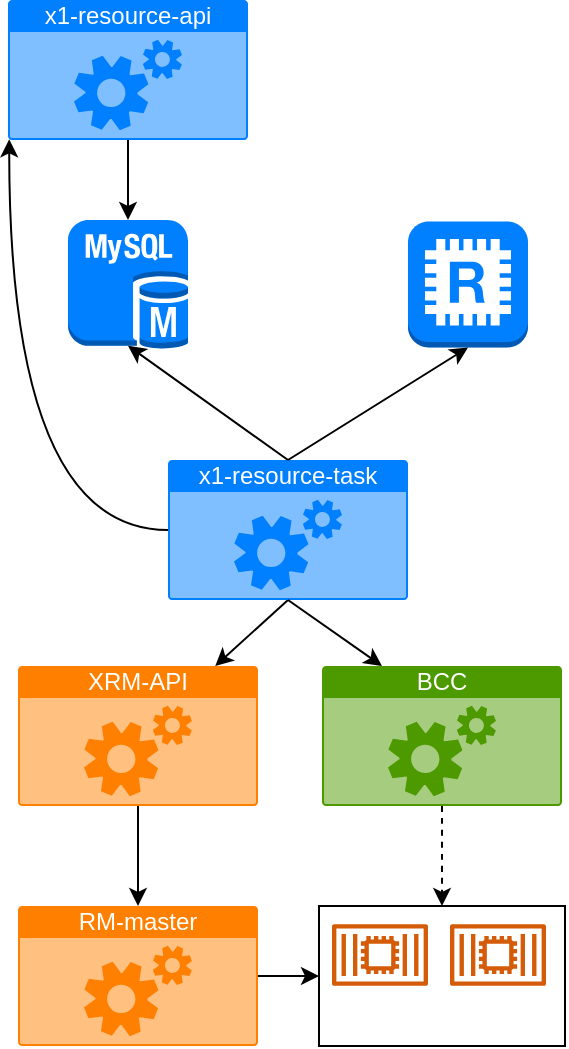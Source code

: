 <mxfile version="21.6.5" type="github">
  <diagram name="第 1 页" id="gj32vrXIPUyhAnWzizEP">
    <mxGraphModel dx="1434" dy="739" grid="0" gridSize="10" guides="1" tooltips="1" connect="1" arrows="1" fold="1" page="0" pageScale="1" pageWidth="827" pageHeight="1169" math="0" shadow="0">
      <root>
        <mxCell id="0" />
        <mxCell id="1" parent="0" />
        <mxCell id="hVM6gZ7tQe5dctKcrfJn-4" style="edgeStyle=none;rounded=0;orthogonalLoop=1;jettySize=auto;html=1;exitX=0.5;exitY=1;exitDx=0;exitDy=0;exitPerimeter=0;entryX=0.5;entryY=0;entryDx=0;entryDy=0;entryPerimeter=0;" edge="1" parent="1" source="hVM6gZ7tQe5dctKcrfJn-1" target="hVM6gZ7tQe5dctKcrfJn-2">
          <mxGeometry relative="1" as="geometry" />
        </mxCell>
        <mxCell id="hVM6gZ7tQe5dctKcrfJn-1" value="x1-resource-api" style="html=1;whiteSpace=wrap;strokeColor=none;fillColor=#007FFF;labelPosition=center;verticalLabelPosition=middle;verticalAlign=top;align=center;fontSize=12;outlineConnect=0;spacingTop=-6;fontColor=#FFFFFF;sketch=0;shape=mxgraph.sitemap.services;" vertex="1" parent="1">
          <mxGeometry x="102" y="76" width="120" height="70" as="geometry" />
        </mxCell>
        <mxCell id="hVM6gZ7tQe5dctKcrfJn-2" value="" style="outlineConnect=0;dashed=0;verticalLabelPosition=bottom;verticalAlign=top;align=center;html=1;shape=mxgraph.aws3.mysql_db_instance;fillColor=#007FFF;gradientColor=none;" vertex="1" parent="1">
          <mxGeometry x="132" y="186" width="60" height="64.5" as="geometry" />
        </mxCell>
        <mxCell id="hVM6gZ7tQe5dctKcrfJn-3" value="" style="outlineConnect=0;dashed=0;verticalLabelPosition=bottom;verticalAlign=top;align=center;html=1;shape=mxgraph.aws3.redis;fillColor=#007FFF;gradientColor=none;" vertex="1" parent="1">
          <mxGeometry x="302" y="186.75" width="60" height="63" as="geometry" />
        </mxCell>
        <mxCell id="hVM6gZ7tQe5dctKcrfJn-10" style="edgeStyle=orthogonalEdgeStyle;curved=1;rounded=0;orthogonalLoop=1;jettySize=auto;html=1;exitX=0;exitY=0.5;exitDx=0;exitDy=0;exitPerimeter=0;entryX=0.005;entryY=0.995;entryDx=0;entryDy=0;entryPerimeter=0;" edge="1" parent="1" source="hVM6gZ7tQe5dctKcrfJn-6" target="hVM6gZ7tQe5dctKcrfJn-1">
          <mxGeometry relative="1" as="geometry" />
        </mxCell>
        <mxCell id="hVM6gZ7tQe5dctKcrfJn-13" style="rounded=0;orthogonalLoop=1;jettySize=auto;html=1;exitX=0.5;exitY=1;exitDx=0;exitDy=0;exitPerimeter=0;" edge="1" parent="1" source="hVM6gZ7tQe5dctKcrfJn-6" target="hVM6gZ7tQe5dctKcrfJn-11">
          <mxGeometry relative="1" as="geometry" />
        </mxCell>
        <mxCell id="hVM6gZ7tQe5dctKcrfJn-6" value="x1-resource-task" style="html=1;whiteSpace=wrap;strokeColor=none;fillColor=#007FFF;labelPosition=center;verticalLabelPosition=middle;verticalAlign=top;align=center;fontSize=12;outlineConnect=0;spacingTop=-6;fontColor=#FFFFFF;sketch=0;shape=mxgraph.sitemap.services;" vertex="1" parent="1">
          <mxGeometry x="182" y="306" width="120" height="70" as="geometry" />
        </mxCell>
        <mxCell id="hVM6gZ7tQe5dctKcrfJn-7" style="edgeStyle=none;rounded=0;orthogonalLoop=1;jettySize=auto;html=1;exitX=0.5;exitY=0;exitDx=0;exitDy=0;exitPerimeter=0;entryX=0.5;entryY=0.975;entryDx=0;entryDy=0;entryPerimeter=0;" edge="1" parent="1" source="hVM6gZ7tQe5dctKcrfJn-6" target="hVM6gZ7tQe5dctKcrfJn-2">
          <mxGeometry relative="1" as="geometry">
            <mxPoint x="172" y="156" as="sourcePoint" />
            <mxPoint x="172" y="256" as="targetPoint" />
          </mxGeometry>
        </mxCell>
        <mxCell id="hVM6gZ7tQe5dctKcrfJn-8" style="edgeStyle=none;rounded=0;orthogonalLoop=1;jettySize=auto;html=1;entryX=0.5;entryY=1;entryDx=0;entryDy=0;entryPerimeter=0;" edge="1" parent="1" target="hVM6gZ7tQe5dctKcrfJn-3">
          <mxGeometry relative="1" as="geometry">
            <mxPoint x="242" y="306" as="sourcePoint" />
            <mxPoint x="172" y="259" as="targetPoint" />
          </mxGeometry>
        </mxCell>
        <mxCell id="hVM6gZ7tQe5dctKcrfJn-14" style="edgeStyle=orthogonalEdgeStyle;curved=1;rounded=0;orthogonalLoop=1;jettySize=auto;html=1;exitX=0.5;exitY=1;exitDx=0;exitDy=0;exitPerimeter=0;entryX=0.5;entryY=0;entryDx=0;entryDy=0;entryPerimeter=0;" edge="1" parent="1" source="hVM6gZ7tQe5dctKcrfJn-11" target="hVM6gZ7tQe5dctKcrfJn-12">
          <mxGeometry relative="1" as="geometry" />
        </mxCell>
        <mxCell id="hVM6gZ7tQe5dctKcrfJn-11" value="XRM-API" style="html=1;whiteSpace=wrap;strokeColor=none;fillColor=#FF8000;labelPosition=center;verticalLabelPosition=middle;verticalAlign=top;align=center;fontSize=12;outlineConnect=0;spacingTop=-6;fontColor=#FFFFFF;sketch=0;shape=mxgraph.sitemap.services;" vertex="1" parent="1">
          <mxGeometry x="107" y="409" width="120" height="70" as="geometry" />
        </mxCell>
        <mxCell id="hVM6gZ7tQe5dctKcrfJn-12" value="RM-master" style="html=1;whiteSpace=wrap;strokeColor=none;fillColor=#FF8000;labelPosition=center;verticalLabelPosition=middle;verticalAlign=top;align=center;fontSize=12;outlineConnect=0;spacingTop=-6;fontColor=#FFFFFF;sketch=0;shape=mxgraph.sitemap.services;" vertex="1" parent="1">
          <mxGeometry x="107" y="529" width="120" height="70" as="geometry" />
        </mxCell>
        <mxCell id="hVM6gZ7tQe5dctKcrfJn-15" value="BCC" style="html=1;whiteSpace=wrap;strokeColor=none;fillColor=#4D9900;labelPosition=center;verticalLabelPosition=middle;verticalAlign=top;align=center;fontSize=12;outlineConnect=0;spacingTop=-6;fontColor=#FFFFFF;sketch=0;shape=mxgraph.sitemap.services;" vertex="1" parent="1">
          <mxGeometry x="259" y="409" width="120" height="70" as="geometry" />
        </mxCell>
        <mxCell id="hVM6gZ7tQe5dctKcrfJn-18" style="rounded=0;orthogonalLoop=1;jettySize=auto;html=1;exitX=0.5;exitY=1;exitDx=0;exitDy=0;exitPerimeter=0;entryX=0.25;entryY=0;entryDx=0;entryDy=0;entryPerimeter=0;" edge="1" parent="1" source="hVM6gZ7tQe5dctKcrfJn-6" target="hVM6gZ7tQe5dctKcrfJn-15">
          <mxGeometry relative="1" as="geometry">
            <mxPoint x="252" y="386" as="sourcePoint" />
            <mxPoint x="216" y="419" as="targetPoint" />
          </mxGeometry>
        </mxCell>
        <mxCell id="hVM6gZ7tQe5dctKcrfJn-19" value="" style="rounded=0;whiteSpace=wrap;html=1;" vertex="1" parent="1">
          <mxGeometry x="257.5" y="529" width="123" height="70" as="geometry" />
        </mxCell>
        <mxCell id="hVM6gZ7tQe5dctKcrfJn-22" value="" style="sketch=0;outlineConnect=0;fontColor=#232F3E;gradientColor=none;fillColor=#D45B07;strokeColor=none;dashed=0;verticalLabelPosition=bottom;verticalAlign=top;align=center;html=1;fontSize=12;fontStyle=0;aspect=fixed;pointerEvents=1;shape=mxgraph.aws4.container_2;" vertex="1" parent="1">
          <mxGeometry x="264" y="538" width="48" height="31" as="geometry" />
        </mxCell>
        <mxCell id="hVM6gZ7tQe5dctKcrfJn-23" value="" style="sketch=0;outlineConnect=0;fontColor=#232F3E;gradientColor=none;fillColor=#D45B07;strokeColor=none;dashed=0;verticalLabelPosition=bottom;verticalAlign=top;align=center;html=1;fontSize=12;fontStyle=0;aspect=fixed;pointerEvents=1;shape=mxgraph.aws4.container_2;" vertex="1" parent="1">
          <mxGeometry x="323" y="538" width="48" height="31" as="geometry" />
        </mxCell>
        <mxCell id="hVM6gZ7tQe5dctKcrfJn-24" style="edgeStyle=orthogonalEdgeStyle;curved=1;rounded=0;orthogonalLoop=1;jettySize=auto;html=1;entryX=0;entryY=0.5;entryDx=0;entryDy=0;" edge="1" parent="1" source="hVM6gZ7tQe5dctKcrfJn-12" target="hVM6gZ7tQe5dctKcrfJn-19">
          <mxGeometry relative="1" as="geometry">
            <mxPoint x="177" y="489" as="sourcePoint" />
            <mxPoint x="177" y="539" as="targetPoint" />
          </mxGeometry>
        </mxCell>
        <mxCell id="hVM6gZ7tQe5dctKcrfJn-25" style="edgeStyle=orthogonalEdgeStyle;curved=1;rounded=0;orthogonalLoop=1;jettySize=auto;html=1;exitX=0.5;exitY=1;exitDx=0;exitDy=0;exitPerimeter=0;entryX=0.5;entryY=0;entryDx=0;entryDy=0;dashed=1;" edge="1" parent="1" source="hVM6gZ7tQe5dctKcrfJn-15" target="hVM6gZ7tQe5dctKcrfJn-19">
          <mxGeometry relative="1" as="geometry">
            <mxPoint x="177" y="489" as="sourcePoint" />
            <mxPoint x="177" y="539" as="targetPoint" />
          </mxGeometry>
        </mxCell>
      </root>
    </mxGraphModel>
  </diagram>
</mxfile>
